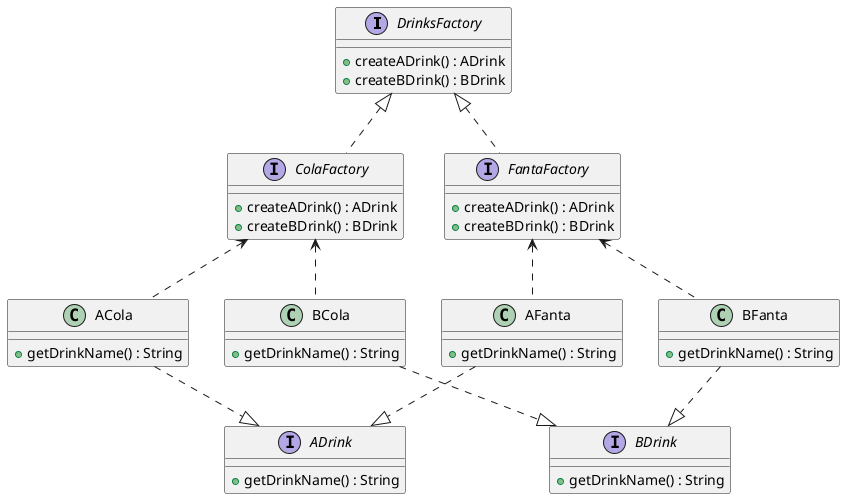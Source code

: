 @startuml

interface DrinksFactory
class ColaFactory
class FantaFactory
class ACola
class AFanta
class BCola
class BFanta


DrinksFactory <|.. ColaFactory
DrinksFactory <|.. FantaFactory

ColaFactory <.. ACola
ColaFactory <.. BCola
FantaFactory <.. AFanta
FantaFactory <.. BFanta
ACola ..|> ADrink
AFanta ..|> ADrink
BCola ..|> BDrink
BFanta ..|> BDrink



interface DrinksFactory {
    + createADrink() : ADrink
    + createBDrink() : BDrink
}

interface ColaFactory {
    + createADrink() : ADrink
    + createBDrink() : BDrink
}

interface FantaFactory {
    + createADrink() : ADrink
    + createBDrink() : BDrink
}


interface ADrink {
    + getDrinkName() : String
}

class ACola {
    + getDrinkName() : String
}

class AFanta {
    + getDrinkName() : String
}


interface BDrink {
    + getDrinkName() : String
}

class BCola {
    + getDrinkName() : String
}

class BFanta {
    + getDrinkName() : String
}


@enduml